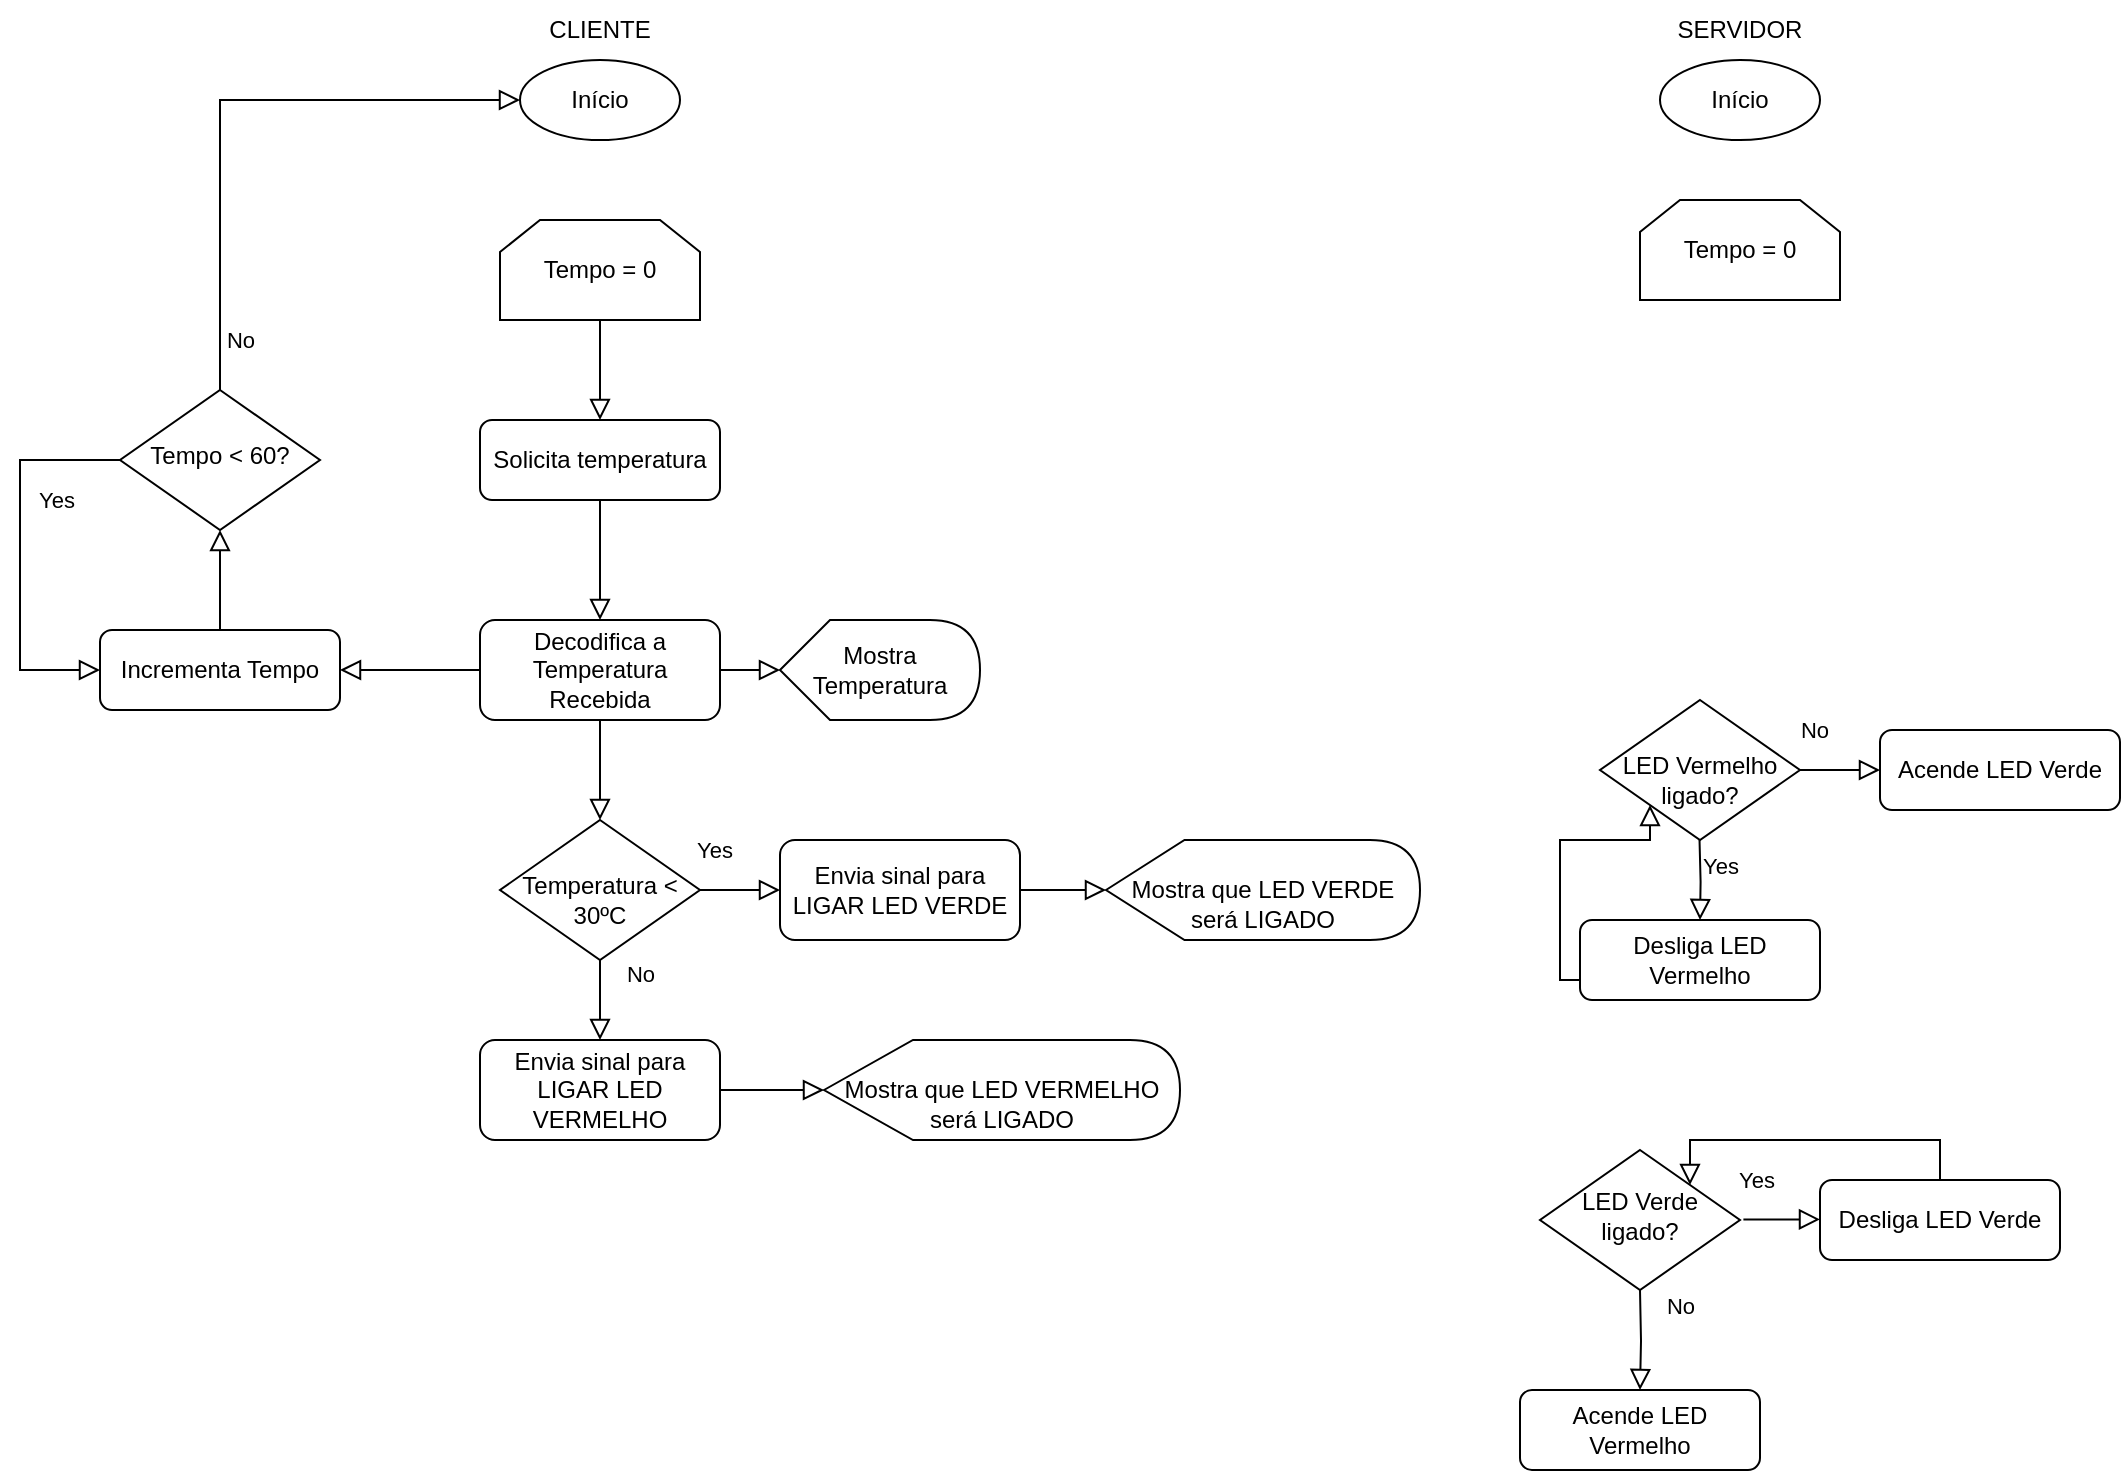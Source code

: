 <mxfile version="20.4.0" type="github">
  <diagram id="C5RBs43oDa-KdzZeNtuy" name="Page-1">
    <mxGraphModel dx="1808" dy="506" grid="1" gridSize="10" guides="1" tooltips="1" connect="1" arrows="1" fold="1" page="1" pageScale="1" pageWidth="827" pageHeight="1169" math="0" shadow="0">
      <root>
        <mxCell id="WIyWlLk6GJQsqaUBKTNV-0" />
        <mxCell id="WIyWlLk6GJQsqaUBKTNV-1" parent="WIyWlLk6GJQsqaUBKTNV-0" />
        <mxCell id="WIyWlLk6GJQsqaUBKTNV-6" value="&lt;br&gt;Temperatura &amp;lt; 30ºC" style="rhombus;whiteSpace=wrap;html=1;shadow=0;fontFamily=Helvetica;fontSize=12;align=center;strokeWidth=1;spacing=6;spacingTop=-4;" parent="WIyWlLk6GJQsqaUBKTNV-1" vertex="1">
          <mxGeometry x="40" y="480" width="100" height="70" as="geometry" />
        </mxCell>
        <mxCell id="WIyWlLk6GJQsqaUBKTNV-8" value="No" style="rounded=0;html=1;jettySize=auto;orthogonalLoop=1;fontSize=11;endArrow=block;endFill=0;endSize=8;strokeWidth=1;shadow=0;labelBackgroundColor=none;edgeStyle=orthogonalEdgeStyle;entryX=0.5;entryY=0;entryDx=0;entryDy=0;" parent="WIyWlLk6GJQsqaUBKTNV-1" target="8JVtXrlxjRocbFg8IjCc-3" edge="1">
          <mxGeometry x="-0.667" y="20" relative="1" as="geometry">
            <mxPoint as="offset" />
            <mxPoint x="610" y="715" as="sourcePoint" />
            <mxPoint x="610" y="695" as="targetPoint" />
          </mxGeometry>
        </mxCell>
        <mxCell id="8JVtXrlxjRocbFg8IjCc-0" value="Início" style="ellipse;whiteSpace=wrap;html=1;" vertex="1" parent="WIyWlLk6GJQsqaUBKTNV-1">
          <mxGeometry x="620" y="100" width="80" height="40" as="geometry" />
        </mxCell>
        <mxCell id="8JVtXrlxjRocbFg8IjCc-1" value="SERVIDOR" style="text;html=1;strokeColor=none;fillColor=none;align=center;verticalAlign=middle;whiteSpace=wrap;rounded=0;" vertex="1" parent="WIyWlLk6GJQsqaUBKTNV-1">
          <mxGeometry x="630" y="70" width="60" height="30" as="geometry" />
        </mxCell>
        <mxCell id="8JVtXrlxjRocbFg8IjCc-2" value="Acende LED Verde" style="rounded=1;whiteSpace=wrap;html=1;fontSize=12;glass=0;strokeWidth=1;shadow=0;" vertex="1" parent="WIyWlLk6GJQsqaUBKTNV-1">
          <mxGeometry x="730" y="435" width="120" height="40" as="geometry" />
        </mxCell>
        <mxCell id="8JVtXrlxjRocbFg8IjCc-3" value="Acende LED Vermelho" style="rounded=1;whiteSpace=wrap;html=1;fontSize=12;glass=0;strokeWidth=1;shadow=0;" vertex="1" parent="WIyWlLk6GJQsqaUBKTNV-1">
          <mxGeometry x="550" y="765" width="120" height="40" as="geometry" />
        </mxCell>
        <mxCell id="8JVtXrlxjRocbFg8IjCc-4" value="LED Verde ligado?" style="rhombus;whiteSpace=wrap;html=1;shadow=0;fontFamily=Helvetica;fontSize=12;align=center;strokeWidth=1;spacing=6;spacingTop=-4;" vertex="1" parent="WIyWlLk6GJQsqaUBKTNV-1">
          <mxGeometry x="560" y="645" width="100" height="70" as="geometry" />
        </mxCell>
        <mxCell id="8JVtXrlxjRocbFg8IjCc-5" value="No" style="rounded=0;html=1;jettySize=auto;orthogonalLoop=1;fontSize=11;endArrow=block;endFill=0;endSize=8;strokeWidth=1;shadow=0;labelBackgroundColor=none;edgeStyle=orthogonalEdgeStyle;exitX=0.5;exitY=1;exitDx=0;exitDy=0;entryX=0.5;entryY=0;entryDx=0;entryDy=0;" edge="1" parent="WIyWlLk6GJQsqaUBKTNV-1" source="WIyWlLk6GJQsqaUBKTNV-6" target="8JVtXrlxjRocbFg8IjCc-29">
          <mxGeometry x="-0.667" y="20" relative="1" as="geometry">
            <mxPoint as="offset" />
            <mxPoint x="90.0" y="600" as="sourcePoint" />
            <mxPoint x="90" y="600" as="targetPoint" />
          </mxGeometry>
        </mxCell>
        <mxCell id="8JVtXrlxjRocbFg8IjCc-7" value="Desliga LED Verde" style="rounded=1;whiteSpace=wrap;html=1;fontSize=12;glass=0;strokeWidth=1;shadow=0;" vertex="1" parent="WIyWlLk6GJQsqaUBKTNV-1">
          <mxGeometry x="700" y="660" width="120" height="40" as="geometry" />
        </mxCell>
        <mxCell id="8JVtXrlxjRocbFg8IjCc-8" value="Yes" style="rounded=0;html=1;jettySize=auto;orthogonalLoop=1;fontSize=11;endArrow=block;endFill=0;endSize=8;strokeWidth=1;shadow=0;labelBackgroundColor=none;edgeStyle=orthogonalEdgeStyle;exitX=1.017;exitY=0.496;exitDx=0;exitDy=0;exitPerimeter=0;entryX=0;entryY=0.5;entryDx=0;entryDy=0;" edge="1" parent="WIyWlLk6GJQsqaUBKTNV-1" source="8JVtXrlxjRocbFg8IjCc-4" target="8JVtXrlxjRocbFg8IjCc-7">
          <mxGeometry x="-0.667" y="20" relative="1" as="geometry">
            <mxPoint as="offset" />
            <mxPoint x="660.0" y="625" as="sourcePoint" />
            <mxPoint x="660.0" y="685" as="targetPoint" />
          </mxGeometry>
        </mxCell>
        <mxCell id="8JVtXrlxjRocbFg8IjCc-9" value="" style="rounded=0;html=1;jettySize=auto;orthogonalLoop=1;fontSize=11;endArrow=block;endFill=0;endSize=8;strokeWidth=1;shadow=0;labelBackgroundColor=none;edgeStyle=orthogonalEdgeStyle;exitX=0.5;exitY=0;exitDx=0;exitDy=0;entryX=1;entryY=0;entryDx=0;entryDy=0;" edge="1" parent="WIyWlLk6GJQsqaUBKTNV-1" source="8JVtXrlxjRocbFg8IjCc-7" target="8JVtXrlxjRocbFg8IjCc-4">
          <mxGeometry relative="1" as="geometry">
            <mxPoint x="660" y="624.69" as="sourcePoint" />
            <mxPoint x="728.3" y="624.97" as="targetPoint" />
            <Array as="points">
              <mxPoint x="760" y="640" />
              <mxPoint x="635" y="640" />
            </Array>
          </mxGeometry>
        </mxCell>
        <mxCell id="8JVtXrlxjRocbFg8IjCc-10" value="&lt;br&gt;LED Vermelho ligado?" style="rhombus;whiteSpace=wrap;html=1;shadow=0;fontFamily=Helvetica;fontSize=12;align=center;strokeWidth=1;spacing=6;spacingTop=-4;" vertex="1" parent="WIyWlLk6GJQsqaUBKTNV-1">
          <mxGeometry x="590" y="420" width="100" height="70" as="geometry" />
        </mxCell>
        <mxCell id="8JVtXrlxjRocbFg8IjCc-11" value="Desliga LED Vermelho" style="rounded=1;whiteSpace=wrap;html=1;fontSize=12;glass=0;strokeWidth=1;shadow=0;" vertex="1" parent="WIyWlLk6GJQsqaUBKTNV-1">
          <mxGeometry x="580" y="530" width="120" height="40" as="geometry" />
        </mxCell>
        <mxCell id="8JVtXrlxjRocbFg8IjCc-12" value="" style="rounded=0;html=1;jettySize=auto;orthogonalLoop=1;fontSize=11;endArrow=block;endFill=0;endSize=8;strokeWidth=1;shadow=0;labelBackgroundColor=none;edgeStyle=orthogonalEdgeStyle;exitX=0;exitY=0.5;exitDx=0;exitDy=0;entryX=0;entryY=1;entryDx=0;entryDy=0;" edge="1" parent="WIyWlLk6GJQsqaUBKTNV-1" source="8JVtXrlxjRocbFg8IjCc-11" target="8JVtXrlxjRocbFg8IjCc-10">
          <mxGeometry relative="1" as="geometry">
            <mxPoint x="615" y="517.48" as="sourcePoint" />
            <mxPoint x="520.0" y="519.98" as="targetPoint" />
            <Array as="points">
              <mxPoint x="570" y="560" />
              <mxPoint x="570" y="490" />
              <mxPoint x="615" y="490" />
            </Array>
          </mxGeometry>
        </mxCell>
        <mxCell id="8JVtXrlxjRocbFg8IjCc-13" value="Yes" style="rounded=0;html=1;jettySize=auto;orthogonalLoop=1;fontSize=11;endArrow=block;endFill=0;endSize=8;strokeWidth=1;shadow=0;labelBackgroundColor=none;edgeStyle=orthogonalEdgeStyle;exitX=0.5;exitY=1;exitDx=0;exitDy=0;entryX=0.5;entryY=0;entryDx=0;entryDy=0;" edge="1" parent="WIyWlLk6GJQsqaUBKTNV-1" target="8JVtXrlxjRocbFg8IjCc-11">
          <mxGeometry x="-0.323" y="10" relative="1" as="geometry">
            <mxPoint as="offset" />
            <mxPoint x="639.76" y="490" as="sourcePoint" />
            <mxPoint x="640" y="520" as="targetPoint" />
          </mxGeometry>
        </mxCell>
        <mxCell id="8JVtXrlxjRocbFg8IjCc-15" value="Yes" style="rounded=0;html=1;jettySize=auto;orthogonalLoop=1;fontSize=11;endArrow=block;endFill=0;endSize=8;strokeWidth=1;shadow=0;labelBackgroundColor=none;edgeStyle=orthogonalEdgeStyle;exitX=1;exitY=0.5;exitDx=0;exitDy=0;entryX=0;entryY=0.5;entryDx=0;entryDy=0;" edge="1" parent="WIyWlLk6GJQsqaUBKTNV-1" source="WIyWlLk6GJQsqaUBKTNV-6" target="8JVtXrlxjRocbFg8IjCc-26">
          <mxGeometry x="-0.667" y="20" relative="1" as="geometry">
            <mxPoint as="offset" />
            <mxPoint x="70" y="560" as="sourcePoint" />
            <mxPoint x="200" y="515" as="targetPoint" />
          </mxGeometry>
        </mxCell>
        <mxCell id="8JVtXrlxjRocbFg8IjCc-16" value="No" style="rounded=0;html=1;jettySize=auto;orthogonalLoop=1;fontSize=11;endArrow=block;endFill=0;endSize=8;strokeWidth=1;shadow=0;labelBackgroundColor=none;edgeStyle=orthogonalEdgeStyle;exitX=1;exitY=0.5;exitDx=0;exitDy=0;entryX=0;entryY=0.5;entryDx=0;entryDy=0;" edge="1" parent="WIyWlLk6GJQsqaUBKTNV-1" source="8JVtXrlxjRocbFg8IjCc-10" target="8JVtXrlxjRocbFg8IjCc-2">
          <mxGeometry x="-0.667" y="20" relative="1" as="geometry">
            <mxPoint as="offset" />
            <mxPoint x="520" y="465" as="sourcePoint" />
            <mxPoint x="600" y="465" as="targetPoint" />
          </mxGeometry>
        </mxCell>
        <mxCell id="8JVtXrlxjRocbFg8IjCc-17" value="Início" style="ellipse;whiteSpace=wrap;html=1;" vertex="1" parent="WIyWlLk6GJQsqaUBKTNV-1">
          <mxGeometry x="50" y="100" width="80" height="40" as="geometry" />
        </mxCell>
        <mxCell id="8JVtXrlxjRocbFg8IjCc-18" value="CLIENTE" style="text;html=1;strokeColor=none;fillColor=none;align=center;verticalAlign=middle;whiteSpace=wrap;rounded=0;" vertex="1" parent="WIyWlLk6GJQsqaUBKTNV-1">
          <mxGeometry x="60" y="70" width="60" height="30" as="geometry" />
        </mxCell>
        <mxCell id="8JVtXrlxjRocbFg8IjCc-20" value="Tempo = 0" style="shape=loopLimit;whiteSpace=wrap;html=1;comic=0;" vertex="1" parent="WIyWlLk6GJQsqaUBKTNV-1">
          <mxGeometry x="40" y="180" width="100" height="50" as="geometry" />
        </mxCell>
        <mxCell id="8JVtXrlxjRocbFg8IjCc-21" value="Tempo = 0" style="shape=loopLimit;whiteSpace=wrap;html=1;comic=0;" vertex="1" parent="WIyWlLk6GJQsqaUBKTNV-1">
          <mxGeometry x="610" y="170" width="100" height="50" as="geometry" />
        </mxCell>
        <mxCell id="8JVtXrlxjRocbFg8IjCc-22" value="Solicita temperatura" style="rounded=1;whiteSpace=wrap;html=1;fontSize=12;glass=0;strokeWidth=1;shadow=0;" vertex="1" parent="WIyWlLk6GJQsqaUBKTNV-1">
          <mxGeometry x="30" y="280" width="120" height="40" as="geometry" />
        </mxCell>
        <mxCell id="8JVtXrlxjRocbFg8IjCc-24" value="Decodifica a Temperatura Recebida" style="rounded=1;whiteSpace=wrap;html=1;fontSize=12;glass=0;strokeWidth=1;shadow=0;" vertex="1" parent="WIyWlLk6GJQsqaUBKTNV-1">
          <mxGeometry x="30" y="380" width="120" height="50" as="geometry" />
        </mxCell>
        <mxCell id="8JVtXrlxjRocbFg8IjCc-25" value="" style="rounded=0;html=1;jettySize=auto;orthogonalLoop=1;fontSize=11;endArrow=block;endFill=0;endSize=8;strokeWidth=1;shadow=0;labelBackgroundColor=none;edgeStyle=orthogonalEdgeStyle;exitX=0.5;exitY=1;exitDx=0;exitDy=0;entryX=0.5;entryY=0;entryDx=0;entryDy=0;" edge="1" parent="WIyWlLk6GJQsqaUBKTNV-1" source="8JVtXrlxjRocbFg8IjCc-24" target="WIyWlLk6GJQsqaUBKTNV-6">
          <mxGeometry x="-0.667" y="20" relative="1" as="geometry">
            <mxPoint as="offset" />
            <mxPoint x="80" y="425" as="sourcePoint" />
            <mxPoint x="80" y="535" as="targetPoint" />
          </mxGeometry>
        </mxCell>
        <mxCell id="8JVtXrlxjRocbFg8IjCc-26" value="Envia sinal para LIGAR LED VERDE" style="rounded=1;whiteSpace=wrap;html=1;fontSize=12;glass=0;strokeWidth=1;shadow=0;" vertex="1" parent="WIyWlLk6GJQsqaUBKTNV-1">
          <mxGeometry x="180" y="490" width="120" height="50" as="geometry" />
        </mxCell>
        <mxCell id="8JVtXrlxjRocbFg8IjCc-29" value="Envia sinal para LIGAR LED VERMELHO" style="rounded=1;whiteSpace=wrap;html=1;fontSize=12;glass=0;strokeWidth=1;shadow=0;" vertex="1" parent="WIyWlLk6GJQsqaUBKTNV-1">
          <mxGeometry x="30" y="590" width="120" height="50" as="geometry" />
        </mxCell>
        <mxCell id="8JVtXrlxjRocbFg8IjCc-31" value="Mostra Temperatura" style="shape=display;whiteSpace=wrap;html=1;comic=0;" vertex="1" parent="WIyWlLk6GJQsqaUBKTNV-1">
          <mxGeometry x="180" y="380" width="100" height="50" as="geometry" />
        </mxCell>
        <mxCell id="8JVtXrlxjRocbFg8IjCc-32" value="" style="rounded=0;html=1;jettySize=auto;orthogonalLoop=1;fontSize=11;endArrow=block;endFill=0;endSize=8;strokeWidth=1;shadow=0;labelBackgroundColor=none;edgeStyle=orthogonalEdgeStyle;exitX=1;exitY=0.5;exitDx=0;exitDy=0;" edge="1" parent="WIyWlLk6GJQsqaUBKTNV-1" source="8JVtXrlxjRocbFg8IjCc-24" target="8JVtXrlxjRocbFg8IjCc-31">
          <mxGeometry x="-0.667" y="20" relative="1" as="geometry">
            <mxPoint as="offset" />
            <mxPoint x="170" y="420.0" as="sourcePoint" />
            <mxPoint x="170" y="470.0" as="targetPoint" />
          </mxGeometry>
        </mxCell>
        <mxCell id="8JVtXrlxjRocbFg8IjCc-33" value="&lt;br&gt;Mostra que LED VERDE será LIGADO" style="shape=display;whiteSpace=wrap;html=1;comic=0;" vertex="1" parent="WIyWlLk6GJQsqaUBKTNV-1">
          <mxGeometry x="343" y="490" width="157" height="50" as="geometry" />
        </mxCell>
        <mxCell id="8JVtXrlxjRocbFg8IjCc-34" value="" style="rounded=0;html=1;jettySize=auto;orthogonalLoop=1;fontSize=11;endArrow=block;endFill=0;endSize=8;strokeWidth=1;shadow=0;labelBackgroundColor=none;edgeStyle=orthogonalEdgeStyle;exitX=1;exitY=0.5;exitDx=0;exitDy=0;entryX=0;entryY=0.5;entryDx=0;entryDy=0;entryPerimeter=0;" edge="1" parent="WIyWlLk6GJQsqaUBKTNV-1" source="8JVtXrlxjRocbFg8IjCc-26" target="8JVtXrlxjRocbFg8IjCc-33">
          <mxGeometry x="-0.667" y="20" relative="1" as="geometry">
            <mxPoint as="offset" />
            <mxPoint x="310" y="514.89" as="sourcePoint" />
            <mxPoint x="340" y="514.89" as="targetPoint" />
          </mxGeometry>
        </mxCell>
        <mxCell id="8JVtXrlxjRocbFg8IjCc-35" value="&lt;br&gt;Mostra que LED VERMELHO será LIGADO" style="shape=display;whiteSpace=wrap;html=1;comic=0;" vertex="1" parent="WIyWlLk6GJQsqaUBKTNV-1">
          <mxGeometry x="202" y="590" width="178" height="50" as="geometry" />
        </mxCell>
        <mxCell id="8JVtXrlxjRocbFg8IjCc-36" value="" style="rounded=0;html=1;jettySize=auto;orthogonalLoop=1;fontSize=11;endArrow=block;endFill=0;endSize=8;strokeWidth=1;shadow=0;labelBackgroundColor=none;edgeStyle=orthogonalEdgeStyle;exitX=1;exitY=0.5;exitDx=0;exitDy=0;entryX=0;entryY=0.5;entryDx=0;entryDy=0;entryPerimeter=0;" edge="1" parent="WIyWlLk6GJQsqaUBKTNV-1" source="8JVtXrlxjRocbFg8IjCc-29" target="8JVtXrlxjRocbFg8IjCc-35">
          <mxGeometry x="-0.667" y="20" relative="1" as="geometry">
            <mxPoint as="offset" />
            <mxPoint x="159.0" y="614.9" as="sourcePoint" />
            <mxPoint x="202" y="614.9" as="targetPoint" />
          </mxGeometry>
        </mxCell>
        <mxCell id="8JVtXrlxjRocbFg8IjCc-37" value="Incrementa Tempo" style="rounded=1;whiteSpace=wrap;html=1;fontSize=12;glass=0;strokeWidth=1;shadow=0;" vertex="1" parent="WIyWlLk6GJQsqaUBKTNV-1">
          <mxGeometry x="-160" y="385" width="120" height="40" as="geometry" />
        </mxCell>
        <mxCell id="8JVtXrlxjRocbFg8IjCc-38" value="" style="rounded=0;html=1;jettySize=auto;orthogonalLoop=1;fontSize=11;endArrow=block;endFill=0;endSize=8;strokeWidth=1;shadow=0;labelBackgroundColor=none;edgeStyle=orthogonalEdgeStyle;exitX=0;exitY=0.5;exitDx=0;exitDy=0;entryX=1;entryY=0.5;entryDx=0;entryDy=0;" edge="1" parent="WIyWlLk6GJQsqaUBKTNV-1" source="8JVtXrlxjRocbFg8IjCc-24" target="8JVtXrlxjRocbFg8IjCc-37">
          <mxGeometry x="-0.667" y="20" relative="1" as="geometry">
            <mxPoint as="offset" />
            <mxPoint x="160" y="415" as="sourcePoint" />
            <mxPoint x="190" y="415" as="targetPoint" />
          </mxGeometry>
        </mxCell>
        <mxCell id="8JVtXrlxjRocbFg8IjCc-40" value="" style="rounded=0;html=1;jettySize=auto;orthogonalLoop=1;fontSize=11;endArrow=block;endFill=0;endSize=8;strokeWidth=1;shadow=0;labelBackgroundColor=none;edgeStyle=orthogonalEdgeStyle;exitX=0.5;exitY=1;exitDx=0;exitDy=0;" edge="1" parent="WIyWlLk6GJQsqaUBKTNV-1" source="8JVtXrlxjRocbFg8IjCc-20">
          <mxGeometry x="-0.667" y="20" relative="1" as="geometry">
            <mxPoint as="offset" />
            <mxPoint x="50" y="425" as="sourcePoint" />
            <mxPoint x="90" y="280" as="targetPoint" />
          </mxGeometry>
        </mxCell>
        <mxCell id="8JVtXrlxjRocbFg8IjCc-41" value="" style="rounded=0;html=1;jettySize=auto;orthogonalLoop=1;fontSize=11;endArrow=block;endFill=0;endSize=8;strokeWidth=1;shadow=0;labelBackgroundColor=none;edgeStyle=orthogonalEdgeStyle;exitX=0.5;exitY=1;exitDx=0;exitDy=0;entryX=0.5;entryY=0;entryDx=0;entryDy=0;" edge="1" parent="WIyWlLk6GJQsqaUBKTNV-1" source="8JVtXrlxjRocbFg8IjCc-22" target="8JVtXrlxjRocbFg8IjCc-24">
          <mxGeometry x="-0.667" y="20" relative="1" as="geometry">
            <mxPoint as="offset" />
            <mxPoint x="60" y="435" as="sourcePoint" />
            <mxPoint x="-10" y="435" as="targetPoint" />
          </mxGeometry>
        </mxCell>
        <mxCell id="8JVtXrlxjRocbFg8IjCc-42" value="Tempo &amp;lt; 60?" style="rhombus;whiteSpace=wrap;html=1;shadow=0;fontFamily=Helvetica;fontSize=12;align=center;strokeWidth=1;spacing=6;spacingTop=-4;" vertex="1" parent="WIyWlLk6GJQsqaUBKTNV-1">
          <mxGeometry x="-150" y="265" width="100" height="70" as="geometry" />
        </mxCell>
        <mxCell id="8JVtXrlxjRocbFg8IjCc-43" value="" style="rounded=0;html=1;jettySize=auto;orthogonalLoop=1;fontSize=11;endArrow=block;endFill=0;endSize=8;strokeWidth=1;shadow=0;labelBackgroundColor=none;edgeStyle=orthogonalEdgeStyle;exitX=0.5;exitY=0;exitDx=0;exitDy=0;entryX=0.5;entryY=1;entryDx=0;entryDy=0;" edge="1" parent="WIyWlLk6GJQsqaUBKTNV-1" source="8JVtXrlxjRocbFg8IjCc-37" target="8JVtXrlxjRocbFg8IjCc-42">
          <mxGeometry x="-0.667" y="20" relative="1" as="geometry">
            <mxPoint as="offset" />
            <mxPoint x="100" y="330" as="sourcePoint" />
            <mxPoint x="100" y="390.0" as="targetPoint" />
          </mxGeometry>
        </mxCell>
        <mxCell id="8JVtXrlxjRocbFg8IjCc-45" value="Yes" style="rounded=0;html=1;jettySize=auto;orthogonalLoop=1;fontSize=11;endArrow=block;endFill=0;endSize=8;strokeWidth=1;shadow=0;labelBackgroundColor=none;edgeStyle=orthogonalEdgeStyle;exitX=0;exitY=0.5;exitDx=0;exitDy=0;entryX=0;entryY=0.5;entryDx=0;entryDy=0;" edge="1" parent="WIyWlLk6GJQsqaUBKTNV-1" source="8JVtXrlxjRocbFg8IjCc-42" target="8JVtXrlxjRocbFg8IjCc-37">
          <mxGeometry x="-0.667" y="20" relative="1" as="geometry">
            <mxPoint as="offset" />
            <mxPoint x="-210" y="365.0" as="sourcePoint" />
            <mxPoint x="-170" y="365.0" as="targetPoint" />
            <Array as="points">
              <mxPoint x="-200" y="300" />
              <mxPoint x="-200" y="405" />
            </Array>
          </mxGeometry>
        </mxCell>
        <mxCell id="8JVtXrlxjRocbFg8IjCc-46" value="No" style="rounded=0;html=1;jettySize=auto;orthogonalLoop=1;fontSize=11;endArrow=block;endFill=0;endSize=8;strokeWidth=1;shadow=0;labelBackgroundColor=none;edgeStyle=orthogonalEdgeStyle;exitX=0.5;exitY=0;exitDx=0;exitDy=0;entryX=0;entryY=0.5;entryDx=0;entryDy=0;" edge="1" parent="WIyWlLk6GJQsqaUBKTNV-1" source="8JVtXrlxjRocbFg8IjCc-42" target="8JVtXrlxjRocbFg8IjCc-17">
          <mxGeometry x="-0.831" y="-10" relative="1" as="geometry">
            <mxPoint as="offset" />
            <mxPoint x="-140" y="310" as="sourcePoint" />
            <mxPoint x="-150" y="415.0" as="targetPoint" />
          </mxGeometry>
        </mxCell>
      </root>
    </mxGraphModel>
  </diagram>
</mxfile>

